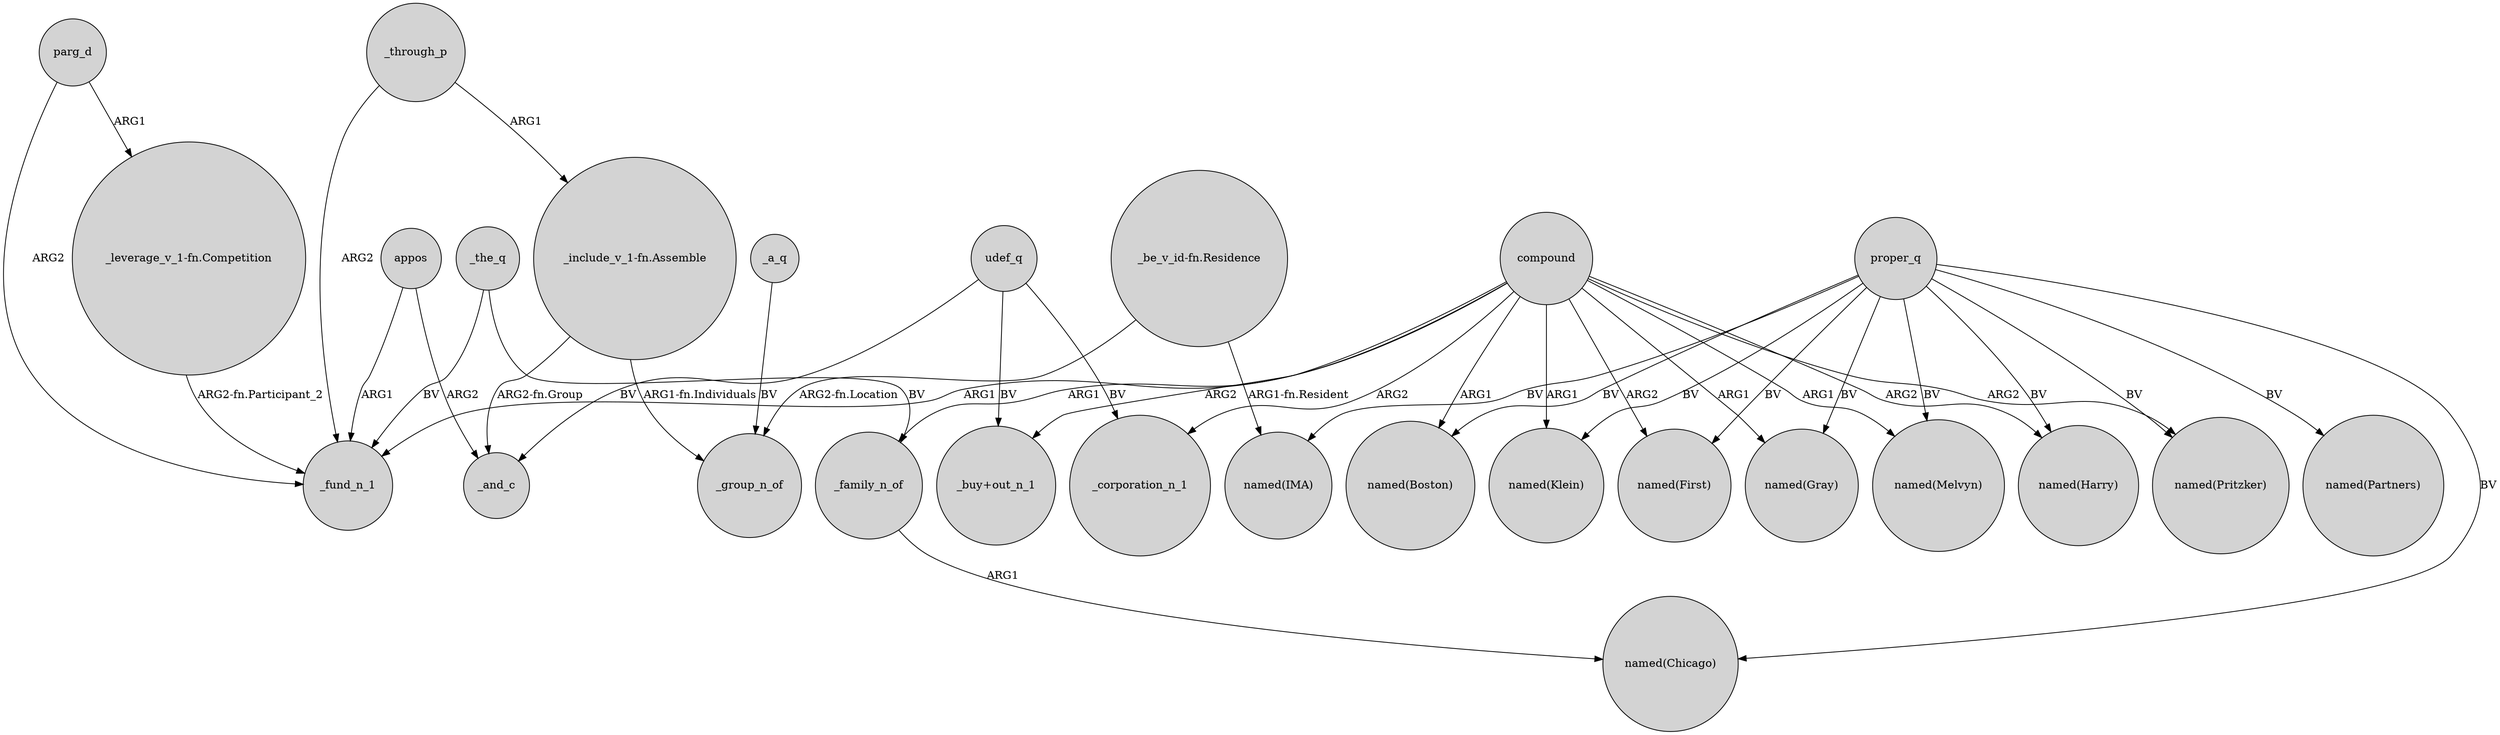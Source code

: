 digraph {
	node [shape=circle style=filled]
	proper_q -> "named(Pritzker)" [label=BV]
	appos -> _and_c [label=ARG2]
	_the_q -> _fund_n_1 [label=BV]
	compound -> _family_n_of [label=ARG1]
	appos -> _fund_n_1 [label=ARG1]
	"_be_v_id-fn.Residence" -> "named(IMA)" [label="ARG1-fn.Resident"]
	compound -> "named(Klein)" [label=ARG1]
	proper_q -> "named(Melvyn)" [label=BV]
	parg_d -> "_leverage_v_1-fn.Competition" [label=ARG1]
	proper_q -> "named(First)" [label=BV]
	proper_q -> "named(Boston)" [label=BV]
	_through_p -> "_include_v_1-fn.Assemble" [label=ARG1]
	_through_p -> _fund_n_1 [label=ARG2]
	proper_q -> "named(Partners)" [label=BV]
	udef_q -> _and_c [label=BV]
	"_include_v_1-fn.Assemble" -> _group_n_of [label="ARG1-fn.Individuals"]
	udef_q -> "_buy+out_n_1" [label=BV]
	_a_q -> _group_n_of [label=BV]
	compound -> "named(Boston)" [label=ARG1]
	compound -> "named(Melvyn)" [label=ARG1]
	proper_q -> "named(Gray)" [label=BV]
	compound -> "named(First)" [label=ARG2]
	compound -> "named(Harry)" [label=ARG2]
	parg_d -> _fund_n_1 [label=ARG2]
	proper_q -> "named(Harry)" [label=BV]
	"_include_v_1-fn.Assemble" -> _and_c [label="ARG2-fn.Group"]
	compound -> "named(Pritzker)" [label=ARG2]
	proper_q -> "named(Chicago)" [label=BV]
	"_leverage_v_1-fn.Competition" -> _fund_n_1 [label="ARG2-fn.Participant_2"]
	proper_q -> "named(IMA)" [label=BV]
	compound -> "_buy+out_n_1" [label=ARG2]
	_family_n_of -> "named(Chicago)" [label=ARG1]
	compound -> _corporation_n_1 [label=ARG2]
	udef_q -> _corporation_n_1 [label=BV]
	compound -> "named(Gray)" [label=ARG1]
	"_be_v_id-fn.Residence" -> _group_n_of [label="ARG2-fn.Location"]
	_the_q -> _family_n_of [label=BV]
	proper_q -> "named(Klein)" [label=BV]
	compound -> _fund_n_1 [label=ARG1]
}
